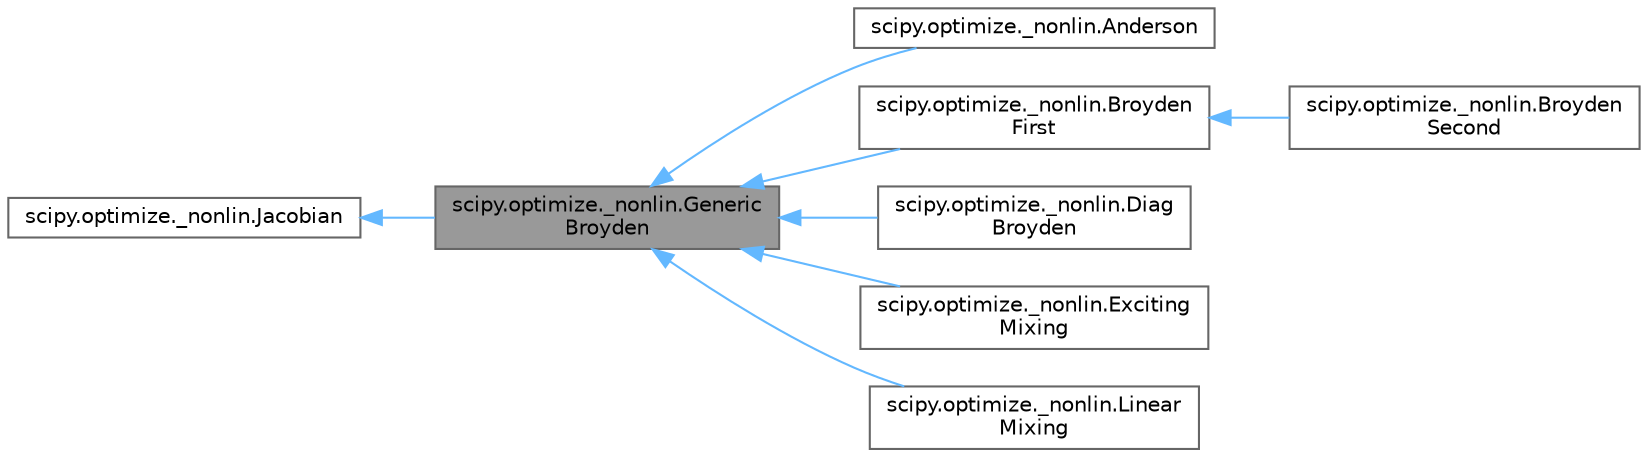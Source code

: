 digraph "scipy.optimize._nonlin.GenericBroyden"
{
 // LATEX_PDF_SIZE
  bgcolor="transparent";
  edge [fontname=Helvetica,fontsize=10,labelfontname=Helvetica,labelfontsize=10];
  node [fontname=Helvetica,fontsize=10,shape=box,height=0.2,width=0.4];
  rankdir="LR";
  Node1 [id="Node000001",label="scipy.optimize._nonlin.Generic\lBroyden",height=0.2,width=0.4,color="gray40", fillcolor="grey60", style="filled", fontcolor="black",tooltip=" "];
  Node2 -> Node1 [id="edge1_Node000001_Node000002",dir="back",color="steelblue1",style="solid",tooltip=" "];
  Node2 [id="Node000002",label="scipy.optimize._nonlin.Jacobian",height=0.2,width=0.4,color="gray40", fillcolor="white", style="filled",URL="$d2/d5e/classscipy_1_1optimize_1_1__nonlin_1_1Jacobian.html",tooltip=" "];
  Node1 -> Node3 [id="edge2_Node000001_Node000003",dir="back",color="steelblue1",style="solid",tooltip=" "];
  Node3 [id="Node000003",label="scipy.optimize._nonlin.Anderson",height=0.2,width=0.4,color="gray40", fillcolor="white", style="filled",URL="$d6/df1/classscipy_1_1optimize_1_1__nonlin_1_1Anderson.html",tooltip=" "];
  Node1 -> Node4 [id="edge3_Node000001_Node000004",dir="back",color="steelblue1",style="solid",tooltip=" "];
  Node4 [id="Node000004",label="scipy.optimize._nonlin.Broyden\lFirst",height=0.2,width=0.4,color="gray40", fillcolor="white", style="filled",URL="$d5/dbc/classscipy_1_1optimize_1_1__nonlin_1_1BroydenFirst.html",tooltip=" "];
  Node4 -> Node5 [id="edge4_Node000004_Node000005",dir="back",color="steelblue1",style="solid",tooltip=" "];
  Node5 [id="Node000005",label="scipy.optimize._nonlin.Broyden\lSecond",height=0.2,width=0.4,color="gray40", fillcolor="white", style="filled",URL="$d5/daa/classscipy_1_1optimize_1_1__nonlin_1_1BroydenSecond.html",tooltip=" "];
  Node1 -> Node6 [id="edge5_Node000001_Node000006",dir="back",color="steelblue1",style="solid",tooltip=" "];
  Node6 [id="Node000006",label="scipy.optimize._nonlin.Diag\lBroyden",height=0.2,width=0.4,color="gray40", fillcolor="white", style="filled",URL="$d3/d11/classscipy_1_1optimize_1_1__nonlin_1_1DiagBroyden.html",tooltip=" "];
  Node1 -> Node7 [id="edge6_Node000001_Node000007",dir="back",color="steelblue1",style="solid",tooltip=" "];
  Node7 [id="Node000007",label="scipy.optimize._nonlin.Exciting\lMixing",height=0.2,width=0.4,color="gray40", fillcolor="white", style="filled",URL="$df/dfc/classscipy_1_1optimize_1_1__nonlin_1_1ExcitingMixing.html",tooltip=" "];
  Node1 -> Node8 [id="edge7_Node000001_Node000008",dir="back",color="steelblue1",style="solid",tooltip=" "];
  Node8 [id="Node000008",label="scipy.optimize._nonlin.Linear\lMixing",height=0.2,width=0.4,color="gray40", fillcolor="white", style="filled",URL="$d9/d59/classscipy_1_1optimize_1_1__nonlin_1_1LinearMixing.html",tooltip=" "];
}
